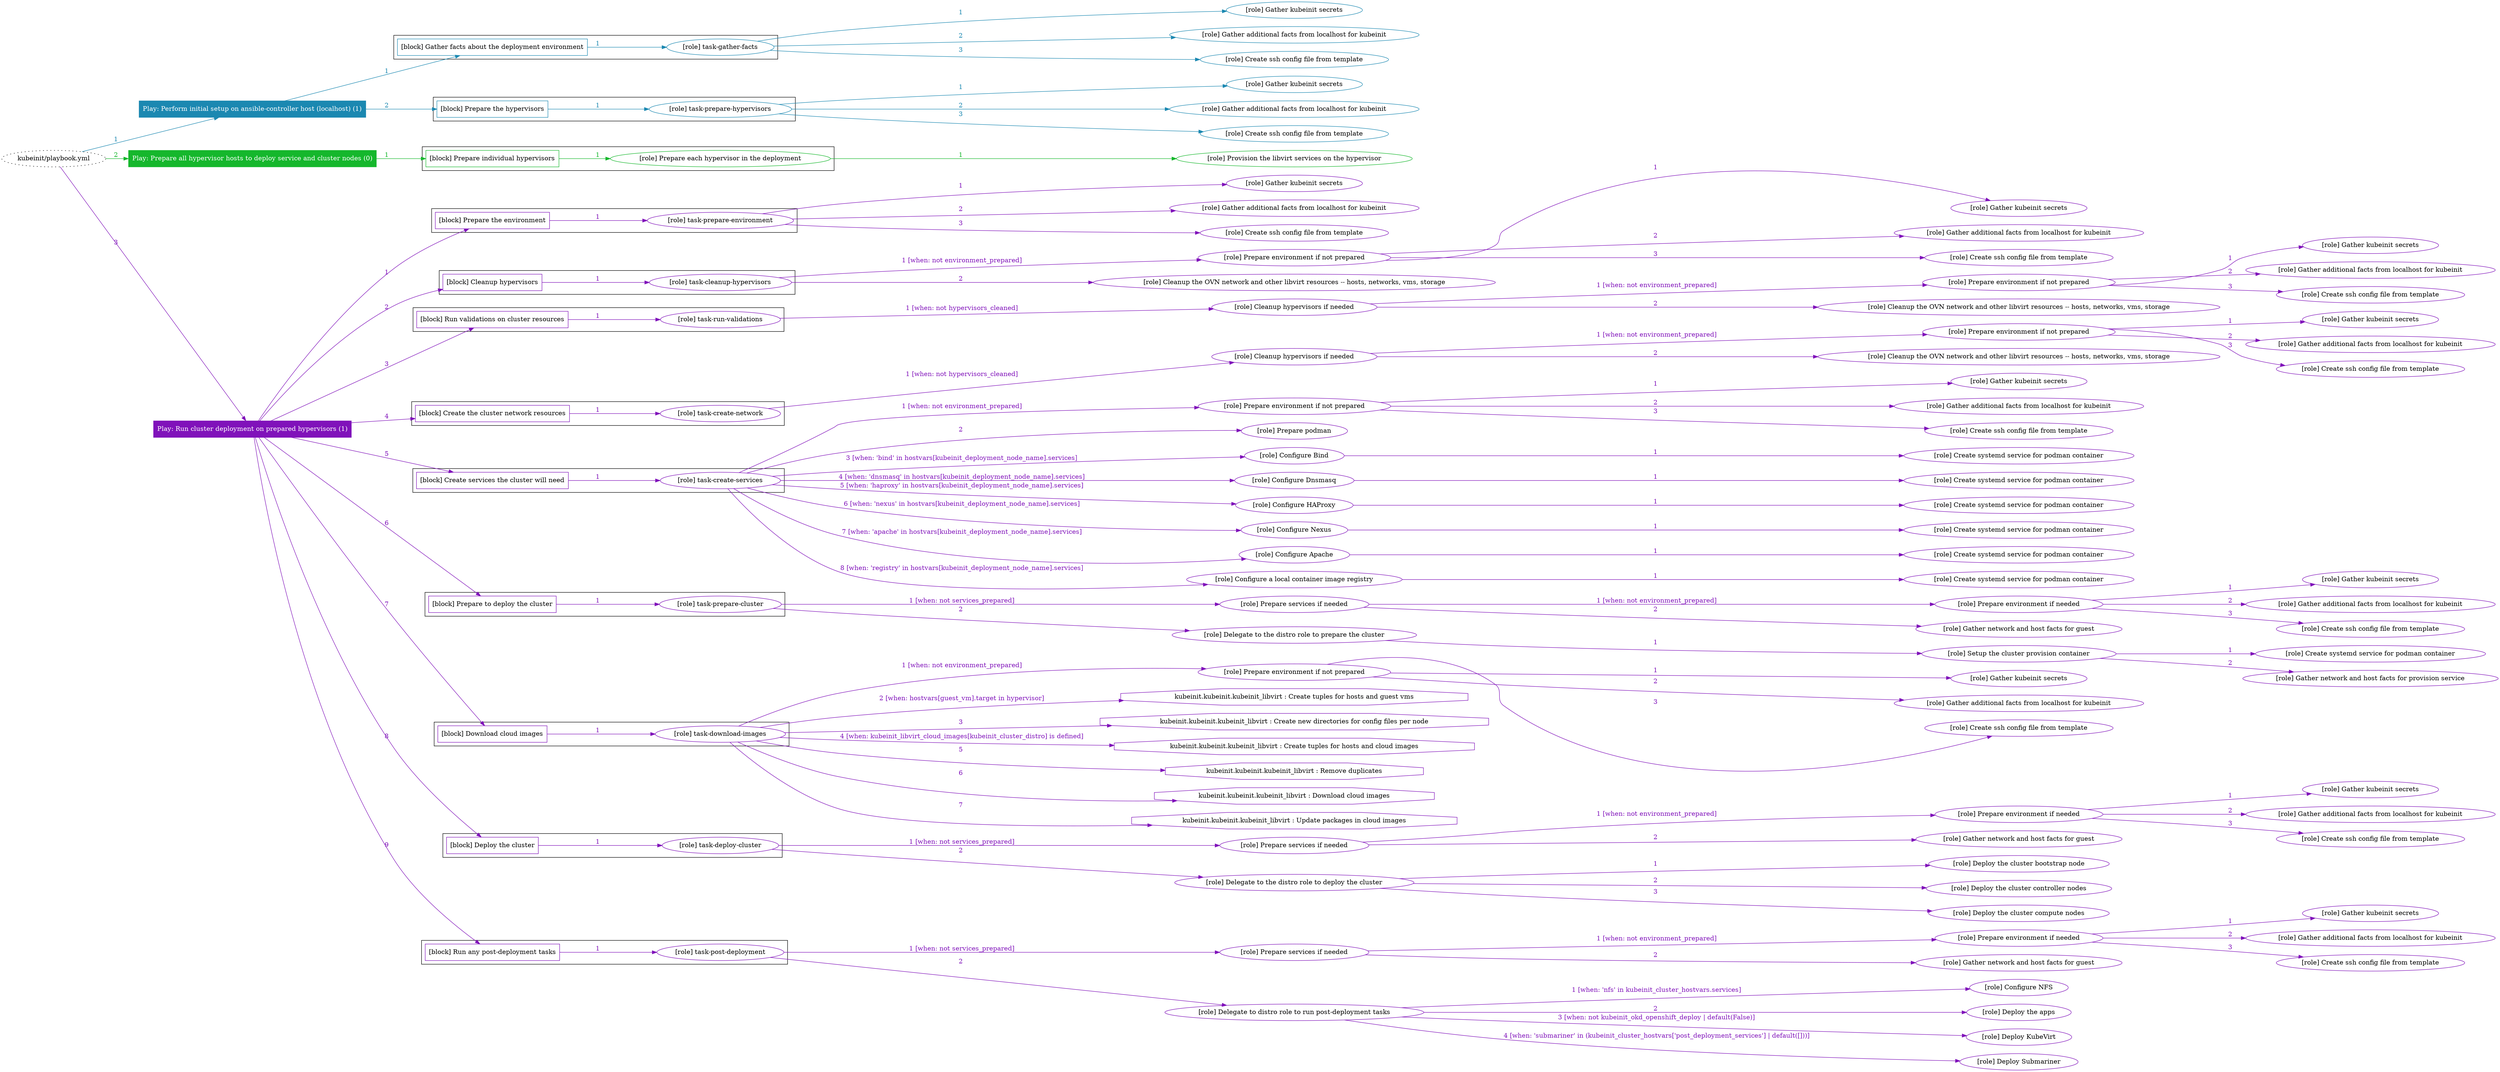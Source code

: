 digraph {
	graph [concentrate=true ordering=in rankdir=LR ratio=fill]
	edge [esep=5 sep=10]
	"kubeinit/playbook.yml" [URL="/home/runner/work/kubeinit/kubeinit/kubeinit/playbook.yml" id=playbook_808f968f style=dotted]
	play_e11da0ff [label="Play: Perform initial setup on ansible-controller host (localhost) (1)" URL="/home/runner/work/kubeinit/kubeinit/kubeinit/playbook.yml" color="#1b88b1" fontcolor="#ffffff" id=play_e11da0ff shape=box style=filled tooltip=localhost]
	"kubeinit/playbook.yml" -> play_e11da0ff [label="1 " color="#1b88b1" fontcolor="#1b88b1" id=edge_6f8fcdc9 labeltooltip="1 " tooltip="1 "]
	subgraph "Gather kubeinit secrets" {
		role_cd3b572a [label="[role] Gather kubeinit secrets" URL="/home/runner/.ansible/collections/ansible_collections/kubeinit/kubeinit/roles/kubeinit_prepare/tasks/gather_kubeinit_facts.yml" color="#1b88b1" id=role_cd3b572a tooltip="Gather kubeinit secrets"]
	}
	subgraph "Gather additional facts from localhost for kubeinit" {
		role_b2f5d07f [label="[role] Gather additional facts from localhost for kubeinit" URL="/home/runner/.ansible/collections/ansible_collections/kubeinit/kubeinit/roles/kubeinit_prepare/tasks/gather_kubeinit_facts.yml" color="#1b88b1" id=role_b2f5d07f tooltip="Gather additional facts from localhost for kubeinit"]
	}
	subgraph "Create ssh config file from template" {
		role_b0d505c8 [label="[role] Create ssh config file from template" URL="/home/runner/.ansible/collections/ansible_collections/kubeinit/kubeinit/roles/kubeinit_prepare/tasks/gather_kubeinit_facts.yml" color="#1b88b1" id=role_b0d505c8 tooltip="Create ssh config file from template"]
	}
	subgraph "task-gather-facts" {
		role_8922fb72 [label="[role] task-gather-facts" URL="/home/runner/work/kubeinit/kubeinit/kubeinit/playbook.yml" color="#1b88b1" id=role_8922fb72 tooltip="task-gather-facts"]
		role_8922fb72 -> role_cd3b572a [label="1 " color="#1b88b1" fontcolor="#1b88b1" id=edge_ecd402af labeltooltip="1 " tooltip="1 "]
		role_8922fb72 -> role_b2f5d07f [label="2 " color="#1b88b1" fontcolor="#1b88b1" id=edge_b7217010 labeltooltip="2 " tooltip="2 "]
		role_8922fb72 -> role_b0d505c8 [label="3 " color="#1b88b1" fontcolor="#1b88b1" id=edge_9035befc labeltooltip="3 " tooltip="3 "]
	}
	subgraph "Gather kubeinit secrets" {
		role_a26aeeda [label="[role] Gather kubeinit secrets" URL="/home/runner/.ansible/collections/ansible_collections/kubeinit/kubeinit/roles/kubeinit_prepare/tasks/gather_kubeinit_facts.yml" color="#1b88b1" id=role_a26aeeda tooltip="Gather kubeinit secrets"]
	}
	subgraph "Gather additional facts from localhost for kubeinit" {
		role_28d02efd [label="[role] Gather additional facts from localhost for kubeinit" URL="/home/runner/.ansible/collections/ansible_collections/kubeinit/kubeinit/roles/kubeinit_prepare/tasks/gather_kubeinit_facts.yml" color="#1b88b1" id=role_28d02efd tooltip="Gather additional facts from localhost for kubeinit"]
	}
	subgraph "Create ssh config file from template" {
		role_afa61443 [label="[role] Create ssh config file from template" URL="/home/runner/.ansible/collections/ansible_collections/kubeinit/kubeinit/roles/kubeinit_prepare/tasks/gather_kubeinit_facts.yml" color="#1b88b1" id=role_afa61443 tooltip="Create ssh config file from template"]
	}
	subgraph "task-prepare-hypervisors" {
		role_3172515d [label="[role] task-prepare-hypervisors" URL="/home/runner/work/kubeinit/kubeinit/kubeinit/playbook.yml" color="#1b88b1" id=role_3172515d tooltip="task-prepare-hypervisors"]
		role_3172515d -> role_a26aeeda [label="1 " color="#1b88b1" fontcolor="#1b88b1" id=edge_8cfb33fb labeltooltip="1 " tooltip="1 "]
		role_3172515d -> role_28d02efd [label="2 " color="#1b88b1" fontcolor="#1b88b1" id=edge_3afa0b7e labeltooltip="2 " tooltip="2 "]
		role_3172515d -> role_afa61443 [label="3 " color="#1b88b1" fontcolor="#1b88b1" id=edge_c1e21a2c labeltooltip="3 " tooltip="3 "]
	}
	subgraph "Play: Perform initial setup on ansible-controller host (localhost) (1)" {
		play_e11da0ff -> block_3fa334c1 [label=1 color="#1b88b1" fontcolor="#1b88b1" id=edge_3a05cebf labeltooltip=1 tooltip=1]
		subgraph cluster_block_3fa334c1 {
			block_3fa334c1 [label="[block] Gather facts about the deployment environment" URL="/home/runner/work/kubeinit/kubeinit/kubeinit/playbook.yml" color="#1b88b1" id=block_3fa334c1 labeltooltip="Gather facts about the deployment environment" shape=box tooltip="Gather facts about the deployment environment"]
			block_3fa334c1 -> role_8922fb72 [label="1 " color="#1b88b1" fontcolor="#1b88b1" id=edge_d641448d labeltooltip="1 " tooltip="1 "]
		}
		play_e11da0ff -> block_8a8eedd2 [label=2 color="#1b88b1" fontcolor="#1b88b1" id=edge_9c05eca5 labeltooltip=2 tooltip=2]
		subgraph cluster_block_8a8eedd2 {
			block_8a8eedd2 [label="[block] Prepare the hypervisors" URL="/home/runner/work/kubeinit/kubeinit/kubeinit/playbook.yml" color="#1b88b1" id=block_8a8eedd2 labeltooltip="Prepare the hypervisors" shape=box tooltip="Prepare the hypervisors"]
			block_8a8eedd2 -> role_3172515d [label="1 " color="#1b88b1" fontcolor="#1b88b1" id=edge_560768f7 labeltooltip="1 " tooltip="1 "]
		}
	}
	play_b10b43f5 [label="Play: Prepare all hypervisor hosts to deploy service and cluster nodes (0)" URL="/home/runner/work/kubeinit/kubeinit/kubeinit/playbook.yml" color="#15b72c" fontcolor="#ffffff" id=play_b10b43f5 shape=box style=filled tooltip="Play: Prepare all hypervisor hosts to deploy service and cluster nodes (0)"]
	"kubeinit/playbook.yml" -> play_b10b43f5 [label="2 " color="#15b72c" fontcolor="#15b72c" id=edge_9db3d7f0 labeltooltip="2 " tooltip="2 "]
	subgraph "Provision the libvirt services on the hypervisor" {
		role_5fdb1529 [label="[role] Provision the libvirt services on the hypervisor" URL="/home/runner/.ansible/collections/ansible_collections/kubeinit/kubeinit/roles/kubeinit_prepare/tasks/prepare_hypervisor.yml" color="#15b72c" id=role_5fdb1529 tooltip="Provision the libvirt services on the hypervisor"]
	}
	subgraph "Prepare each hypervisor in the deployment" {
		role_2919c35f [label="[role] Prepare each hypervisor in the deployment" URL="/home/runner/work/kubeinit/kubeinit/kubeinit/playbook.yml" color="#15b72c" id=role_2919c35f tooltip="Prepare each hypervisor in the deployment"]
		role_2919c35f -> role_5fdb1529 [label="1 " color="#15b72c" fontcolor="#15b72c" id=edge_4894a35e labeltooltip="1 " tooltip="1 "]
	}
	subgraph "Play: Prepare all hypervisor hosts to deploy service and cluster nodes (0)" {
		play_b10b43f5 -> block_de86ac71 [label=1 color="#15b72c" fontcolor="#15b72c" id=edge_b6e84be8 labeltooltip=1 tooltip=1]
		subgraph cluster_block_de86ac71 {
			block_de86ac71 [label="[block] Prepare individual hypervisors" URL="/home/runner/work/kubeinit/kubeinit/kubeinit/playbook.yml" color="#15b72c" id=block_de86ac71 labeltooltip="Prepare individual hypervisors" shape=box tooltip="Prepare individual hypervisors"]
			block_de86ac71 -> role_2919c35f [label="1 " color="#15b72c" fontcolor="#15b72c" id=edge_573da194 labeltooltip="1 " tooltip="1 "]
		}
	}
	play_d2ebeec4 [label="Play: Run cluster deployment on prepared hypervisors (1)" URL="/home/runner/work/kubeinit/kubeinit/kubeinit/playbook.yml" color="#8012ba" fontcolor="#ffffff" id=play_d2ebeec4 shape=box style=filled tooltip=localhost]
	"kubeinit/playbook.yml" -> play_d2ebeec4 [label="3 " color="#8012ba" fontcolor="#8012ba" id=edge_bb53d12d labeltooltip="3 " tooltip="3 "]
	subgraph "Gather kubeinit secrets" {
		role_8c1e237b [label="[role] Gather kubeinit secrets" URL="/home/runner/.ansible/collections/ansible_collections/kubeinit/kubeinit/roles/kubeinit_prepare/tasks/gather_kubeinit_facts.yml" color="#8012ba" id=role_8c1e237b tooltip="Gather kubeinit secrets"]
	}
	subgraph "Gather additional facts from localhost for kubeinit" {
		role_dce8b2e4 [label="[role] Gather additional facts from localhost for kubeinit" URL="/home/runner/.ansible/collections/ansible_collections/kubeinit/kubeinit/roles/kubeinit_prepare/tasks/gather_kubeinit_facts.yml" color="#8012ba" id=role_dce8b2e4 tooltip="Gather additional facts from localhost for kubeinit"]
	}
	subgraph "Create ssh config file from template" {
		role_35af14c4 [label="[role] Create ssh config file from template" URL="/home/runner/.ansible/collections/ansible_collections/kubeinit/kubeinit/roles/kubeinit_prepare/tasks/gather_kubeinit_facts.yml" color="#8012ba" id=role_35af14c4 tooltip="Create ssh config file from template"]
	}
	subgraph "task-prepare-environment" {
		role_841381cf [label="[role] task-prepare-environment" URL="/home/runner/work/kubeinit/kubeinit/kubeinit/playbook.yml" color="#8012ba" id=role_841381cf tooltip="task-prepare-environment"]
		role_841381cf -> role_8c1e237b [label="1 " color="#8012ba" fontcolor="#8012ba" id=edge_f1ba19d8 labeltooltip="1 " tooltip="1 "]
		role_841381cf -> role_dce8b2e4 [label="2 " color="#8012ba" fontcolor="#8012ba" id=edge_fbf545ed labeltooltip="2 " tooltip="2 "]
		role_841381cf -> role_35af14c4 [label="3 " color="#8012ba" fontcolor="#8012ba" id=edge_ccc5f06c labeltooltip="3 " tooltip="3 "]
	}
	subgraph "Gather kubeinit secrets" {
		role_281dfaf1 [label="[role] Gather kubeinit secrets" URL="/home/runner/.ansible/collections/ansible_collections/kubeinit/kubeinit/roles/kubeinit_prepare/tasks/gather_kubeinit_facts.yml" color="#8012ba" id=role_281dfaf1 tooltip="Gather kubeinit secrets"]
	}
	subgraph "Gather additional facts from localhost for kubeinit" {
		role_4f4a508d [label="[role] Gather additional facts from localhost for kubeinit" URL="/home/runner/.ansible/collections/ansible_collections/kubeinit/kubeinit/roles/kubeinit_prepare/tasks/gather_kubeinit_facts.yml" color="#8012ba" id=role_4f4a508d tooltip="Gather additional facts from localhost for kubeinit"]
	}
	subgraph "Create ssh config file from template" {
		role_004cee40 [label="[role] Create ssh config file from template" URL="/home/runner/.ansible/collections/ansible_collections/kubeinit/kubeinit/roles/kubeinit_prepare/tasks/gather_kubeinit_facts.yml" color="#8012ba" id=role_004cee40 tooltip="Create ssh config file from template"]
	}
	subgraph "Prepare environment if not prepared" {
		role_9d6bc688 [label="[role] Prepare environment if not prepared" URL="/home/runner/.ansible/collections/ansible_collections/kubeinit/kubeinit/roles/kubeinit_prepare/tasks/cleanup_hypervisors.yml" color="#8012ba" id=role_9d6bc688 tooltip="Prepare environment if not prepared"]
		role_9d6bc688 -> role_281dfaf1 [label="1 " color="#8012ba" fontcolor="#8012ba" id=edge_1d2c7751 labeltooltip="1 " tooltip="1 "]
		role_9d6bc688 -> role_4f4a508d [label="2 " color="#8012ba" fontcolor="#8012ba" id=edge_4efb9551 labeltooltip="2 " tooltip="2 "]
		role_9d6bc688 -> role_004cee40 [label="3 " color="#8012ba" fontcolor="#8012ba" id=edge_5d58823d labeltooltip="3 " tooltip="3 "]
	}
	subgraph "Cleanup the OVN network and other libvirt resources -- hosts, networks, vms, storage" {
		role_48cf10d3 [label="[role] Cleanup the OVN network and other libvirt resources -- hosts, networks, vms, storage" URL="/home/runner/.ansible/collections/ansible_collections/kubeinit/kubeinit/roles/kubeinit_prepare/tasks/cleanup_hypervisors.yml" color="#8012ba" id=role_48cf10d3 tooltip="Cleanup the OVN network and other libvirt resources -- hosts, networks, vms, storage"]
	}
	subgraph "task-cleanup-hypervisors" {
		role_3b3c2daa [label="[role] task-cleanup-hypervisors" URL="/home/runner/work/kubeinit/kubeinit/kubeinit/playbook.yml" color="#8012ba" id=role_3b3c2daa tooltip="task-cleanup-hypervisors"]
		role_3b3c2daa -> role_9d6bc688 [label="1 [when: not environment_prepared]" color="#8012ba" fontcolor="#8012ba" id=edge_e6d488a7 labeltooltip="1 [when: not environment_prepared]" tooltip="1 [when: not environment_prepared]"]
		role_3b3c2daa -> role_48cf10d3 [label="2 " color="#8012ba" fontcolor="#8012ba" id=edge_c1e91426 labeltooltip="2 " tooltip="2 "]
	}
	subgraph "Gather kubeinit secrets" {
		role_b82b2e1c [label="[role] Gather kubeinit secrets" URL="/home/runner/.ansible/collections/ansible_collections/kubeinit/kubeinit/roles/kubeinit_prepare/tasks/gather_kubeinit_facts.yml" color="#8012ba" id=role_b82b2e1c tooltip="Gather kubeinit secrets"]
	}
	subgraph "Gather additional facts from localhost for kubeinit" {
		role_485b5530 [label="[role] Gather additional facts from localhost for kubeinit" URL="/home/runner/.ansible/collections/ansible_collections/kubeinit/kubeinit/roles/kubeinit_prepare/tasks/gather_kubeinit_facts.yml" color="#8012ba" id=role_485b5530 tooltip="Gather additional facts from localhost for kubeinit"]
	}
	subgraph "Create ssh config file from template" {
		role_0b95f12f [label="[role] Create ssh config file from template" URL="/home/runner/.ansible/collections/ansible_collections/kubeinit/kubeinit/roles/kubeinit_prepare/tasks/gather_kubeinit_facts.yml" color="#8012ba" id=role_0b95f12f tooltip="Create ssh config file from template"]
	}
	subgraph "Prepare environment if not prepared" {
		role_c7ff88f6 [label="[role] Prepare environment if not prepared" URL="/home/runner/.ansible/collections/ansible_collections/kubeinit/kubeinit/roles/kubeinit_prepare/tasks/cleanup_hypervisors.yml" color="#8012ba" id=role_c7ff88f6 tooltip="Prepare environment if not prepared"]
		role_c7ff88f6 -> role_b82b2e1c [label="1 " color="#8012ba" fontcolor="#8012ba" id=edge_9152e4e5 labeltooltip="1 " tooltip="1 "]
		role_c7ff88f6 -> role_485b5530 [label="2 " color="#8012ba" fontcolor="#8012ba" id=edge_522dfed9 labeltooltip="2 " tooltip="2 "]
		role_c7ff88f6 -> role_0b95f12f [label="3 " color="#8012ba" fontcolor="#8012ba" id=edge_b87c72a6 labeltooltip="3 " tooltip="3 "]
	}
	subgraph "Cleanup the OVN network and other libvirt resources -- hosts, networks, vms, storage" {
		role_731f8731 [label="[role] Cleanup the OVN network and other libvirt resources -- hosts, networks, vms, storage" URL="/home/runner/.ansible/collections/ansible_collections/kubeinit/kubeinit/roles/kubeinit_prepare/tasks/cleanup_hypervisors.yml" color="#8012ba" id=role_731f8731 tooltip="Cleanup the OVN network and other libvirt resources -- hosts, networks, vms, storage"]
	}
	subgraph "Cleanup hypervisors if needed" {
		role_609c95d8 [label="[role] Cleanup hypervisors if needed" URL="/home/runner/.ansible/collections/ansible_collections/kubeinit/kubeinit/roles/kubeinit_validations/tasks/main.yml" color="#8012ba" id=role_609c95d8 tooltip="Cleanup hypervisors if needed"]
		role_609c95d8 -> role_c7ff88f6 [label="1 [when: not environment_prepared]" color="#8012ba" fontcolor="#8012ba" id=edge_b2e11093 labeltooltip="1 [when: not environment_prepared]" tooltip="1 [when: not environment_prepared]"]
		role_609c95d8 -> role_731f8731 [label="2 " color="#8012ba" fontcolor="#8012ba" id=edge_b4c9abf4 labeltooltip="2 " tooltip="2 "]
	}
	subgraph "task-run-validations" {
		role_68c7d2c8 [label="[role] task-run-validations" URL="/home/runner/work/kubeinit/kubeinit/kubeinit/playbook.yml" color="#8012ba" id=role_68c7d2c8 tooltip="task-run-validations"]
		role_68c7d2c8 -> role_609c95d8 [label="1 [when: not hypervisors_cleaned]" color="#8012ba" fontcolor="#8012ba" id=edge_ef81c8ff labeltooltip="1 [when: not hypervisors_cleaned]" tooltip="1 [when: not hypervisors_cleaned]"]
	}
	subgraph "Gather kubeinit secrets" {
		role_b1964d1f [label="[role] Gather kubeinit secrets" URL="/home/runner/.ansible/collections/ansible_collections/kubeinit/kubeinit/roles/kubeinit_prepare/tasks/gather_kubeinit_facts.yml" color="#8012ba" id=role_b1964d1f tooltip="Gather kubeinit secrets"]
	}
	subgraph "Gather additional facts from localhost for kubeinit" {
		role_238dfdbc [label="[role] Gather additional facts from localhost for kubeinit" URL="/home/runner/.ansible/collections/ansible_collections/kubeinit/kubeinit/roles/kubeinit_prepare/tasks/gather_kubeinit_facts.yml" color="#8012ba" id=role_238dfdbc tooltip="Gather additional facts from localhost for kubeinit"]
	}
	subgraph "Create ssh config file from template" {
		role_cdaa22b6 [label="[role] Create ssh config file from template" URL="/home/runner/.ansible/collections/ansible_collections/kubeinit/kubeinit/roles/kubeinit_prepare/tasks/gather_kubeinit_facts.yml" color="#8012ba" id=role_cdaa22b6 tooltip="Create ssh config file from template"]
	}
	subgraph "Prepare environment if not prepared" {
		role_879bf827 [label="[role] Prepare environment if not prepared" URL="/home/runner/.ansible/collections/ansible_collections/kubeinit/kubeinit/roles/kubeinit_prepare/tasks/cleanup_hypervisors.yml" color="#8012ba" id=role_879bf827 tooltip="Prepare environment if not prepared"]
		role_879bf827 -> role_b1964d1f [label="1 " color="#8012ba" fontcolor="#8012ba" id=edge_e3c42abb labeltooltip="1 " tooltip="1 "]
		role_879bf827 -> role_238dfdbc [label="2 " color="#8012ba" fontcolor="#8012ba" id=edge_ef37b17c labeltooltip="2 " tooltip="2 "]
		role_879bf827 -> role_cdaa22b6 [label="3 " color="#8012ba" fontcolor="#8012ba" id=edge_cdd9e4b3 labeltooltip="3 " tooltip="3 "]
	}
	subgraph "Cleanup the OVN network and other libvirt resources -- hosts, networks, vms, storage" {
		role_fb2dfdbe [label="[role] Cleanup the OVN network and other libvirt resources -- hosts, networks, vms, storage" URL="/home/runner/.ansible/collections/ansible_collections/kubeinit/kubeinit/roles/kubeinit_prepare/tasks/cleanup_hypervisors.yml" color="#8012ba" id=role_fb2dfdbe tooltip="Cleanup the OVN network and other libvirt resources -- hosts, networks, vms, storage"]
	}
	subgraph "Cleanup hypervisors if needed" {
		role_d0610aba [label="[role] Cleanup hypervisors if needed" URL="/home/runner/.ansible/collections/ansible_collections/kubeinit/kubeinit/roles/kubeinit_libvirt/tasks/create_network.yml" color="#8012ba" id=role_d0610aba tooltip="Cleanup hypervisors if needed"]
		role_d0610aba -> role_879bf827 [label="1 [when: not environment_prepared]" color="#8012ba" fontcolor="#8012ba" id=edge_8b9cde8c labeltooltip="1 [when: not environment_prepared]" tooltip="1 [when: not environment_prepared]"]
		role_d0610aba -> role_fb2dfdbe [label="2 " color="#8012ba" fontcolor="#8012ba" id=edge_71b078f7 labeltooltip="2 " tooltip="2 "]
	}
	subgraph "task-create-network" {
		role_62faafac [label="[role] task-create-network" URL="/home/runner/work/kubeinit/kubeinit/kubeinit/playbook.yml" color="#8012ba" id=role_62faafac tooltip="task-create-network"]
		role_62faafac -> role_d0610aba [label="1 [when: not hypervisors_cleaned]" color="#8012ba" fontcolor="#8012ba" id=edge_ac4b1bf3 labeltooltip="1 [when: not hypervisors_cleaned]" tooltip="1 [when: not hypervisors_cleaned]"]
	}
	subgraph "Gather kubeinit secrets" {
		role_0a85caca [label="[role] Gather kubeinit secrets" URL="/home/runner/.ansible/collections/ansible_collections/kubeinit/kubeinit/roles/kubeinit_prepare/tasks/gather_kubeinit_facts.yml" color="#8012ba" id=role_0a85caca tooltip="Gather kubeinit secrets"]
	}
	subgraph "Gather additional facts from localhost for kubeinit" {
		role_353cb81a [label="[role] Gather additional facts from localhost for kubeinit" URL="/home/runner/.ansible/collections/ansible_collections/kubeinit/kubeinit/roles/kubeinit_prepare/tasks/gather_kubeinit_facts.yml" color="#8012ba" id=role_353cb81a tooltip="Gather additional facts from localhost for kubeinit"]
	}
	subgraph "Create ssh config file from template" {
		role_ed9b4dfc [label="[role] Create ssh config file from template" URL="/home/runner/.ansible/collections/ansible_collections/kubeinit/kubeinit/roles/kubeinit_prepare/tasks/gather_kubeinit_facts.yml" color="#8012ba" id=role_ed9b4dfc tooltip="Create ssh config file from template"]
	}
	subgraph "Prepare environment if not prepared" {
		role_79c33b00 [label="[role] Prepare environment if not prepared" URL="/home/runner/.ansible/collections/ansible_collections/kubeinit/kubeinit/roles/kubeinit_services/tasks/main.yml" color="#8012ba" id=role_79c33b00 tooltip="Prepare environment if not prepared"]
		role_79c33b00 -> role_0a85caca [label="1 " color="#8012ba" fontcolor="#8012ba" id=edge_fe222f49 labeltooltip="1 " tooltip="1 "]
		role_79c33b00 -> role_353cb81a [label="2 " color="#8012ba" fontcolor="#8012ba" id=edge_275a42a2 labeltooltip="2 " tooltip="2 "]
		role_79c33b00 -> role_ed9b4dfc [label="3 " color="#8012ba" fontcolor="#8012ba" id=edge_d09ab019 labeltooltip="3 " tooltip="3 "]
	}
	subgraph "Prepare podman" {
		role_0f719305 [label="[role] Prepare podman" URL="/home/runner/.ansible/collections/ansible_collections/kubeinit/kubeinit/roles/kubeinit_services/tasks/00_create_service_pod.yml" color="#8012ba" id=role_0f719305 tooltip="Prepare podman"]
	}
	subgraph "Create systemd service for podman container" {
		role_a3b1b77d [label="[role] Create systemd service for podman container" URL="/home/runner/.ansible/collections/ansible_collections/kubeinit/kubeinit/roles/kubeinit_bind/tasks/main.yml" color="#8012ba" id=role_a3b1b77d tooltip="Create systemd service for podman container"]
	}
	subgraph "Configure Bind" {
		role_d26d0e70 [label="[role] Configure Bind" URL="/home/runner/.ansible/collections/ansible_collections/kubeinit/kubeinit/roles/kubeinit_services/tasks/start_services_containers.yml" color="#8012ba" id=role_d26d0e70 tooltip="Configure Bind"]
		role_d26d0e70 -> role_a3b1b77d [label="1 " color="#8012ba" fontcolor="#8012ba" id=edge_d2be2bcd labeltooltip="1 " tooltip="1 "]
	}
	subgraph "Create systemd service for podman container" {
		role_159d769c [label="[role] Create systemd service for podman container" URL="/home/runner/.ansible/collections/ansible_collections/kubeinit/kubeinit/roles/kubeinit_dnsmasq/tasks/main.yml" color="#8012ba" id=role_159d769c tooltip="Create systemd service for podman container"]
	}
	subgraph "Configure Dnsmasq" {
		role_1bdc5f68 [label="[role] Configure Dnsmasq" URL="/home/runner/.ansible/collections/ansible_collections/kubeinit/kubeinit/roles/kubeinit_services/tasks/start_services_containers.yml" color="#8012ba" id=role_1bdc5f68 tooltip="Configure Dnsmasq"]
		role_1bdc5f68 -> role_159d769c [label="1 " color="#8012ba" fontcolor="#8012ba" id=edge_5a96f91f labeltooltip="1 " tooltip="1 "]
	}
	subgraph "Create systemd service for podman container" {
		role_f59f6025 [label="[role] Create systemd service for podman container" URL="/home/runner/.ansible/collections/ansible_collections/kubeinit/kubeinit/roles/kubeinit_haproxy/tasks/main.yml" color="#8012ba" id=role_f59f6025 tooltip="Create systemd service for podman container"]
	}
	subgraph "Configure HAProxy" {
		role_2d00d491 [label="[role] Configure HAProxy" URL="/home/runner/.ansible/collections/ansible_collections/kubeinit/kubeinit/roles/kubeinit_services/tasks/start_services_containers.yml" color="#8012ba" id=role_2d00d491 tooltip="Configure HAProxy"]
		role_2d00d491 -> role_f59f6025 [label="1 " color="#8012ba" fontcolor="#8012ba" id=edge_67ca1c3a labeltooltip="1 " tooltip="1 "]
	}
	subgraph "Create systemd service for podman container" {
		role_c117cfc1 [label="[role] Create systemd service for podman container" URL="/home/runner/.ansible/collections/ansible_collections/kubeinit/kubeinit/roles/kubeinit_nexus/tasks/main.yml" color="#8012ba" id=role_c117cfc1 tooltip="Create systemd service for podman container"]
	}
	subgraph "Configure Nexus" {
		role_136feabd [label="[role] Configure Nexus" URL="/home/runner/.ansible/collections/ansible_collections/kubeinit/kubeinit/roles/kubeinit_services/tasks/start_services_containers.yml" color="#8012ba" id=role_136feabd tooltip="Configure Nexus"]
		role_136feabd -> role_c117cfc1 [label="1 " color="#8012ba" fontcolor="#8012ba" id=edge_23ab7f2b labeltooltip="1 " tooltip="1 "]
	}
	subgraph "Create systemd service for podman container" {
		role_ba11cf31 [label="[role] Create systemd service for podman container" URL="/home/runner/.ansible/collections/ansible_collections/kubeinit/kubeinit/roles/kubeinit_apache/tasks/main.yml" color="#8012ba" id=role_ba11cf31 tooltip="Create systemd service for podman container"]
	}
	subgraph "Configure Apache" {
		role_96f1bc80 [label="[role] Configure Apache" URL="/home/runner/.ansible/collections/ansible_collections/kubeinit/kubeinit/roles/kubeinit_services/tasks/start_services_containers.yml" color="#8012ba" id=role_96f1bc80 tooltip="Configure Apache"]
		role_96f1bc80 -> role_ba11cf31 [label="1 " color="#8012ba" fontcolor="#8012ba" id=edge_27c625cc labeltooltip="1 " tooltip="1 "]
	}
	subgraph "Create systemd service for podman container" {
		role_6d2543d8 [label="[role] Create systemd service for podman container" URL="/home/runner/.ansible/collections/ansible_collections/kubeinit/kubeinit/roles/kubeinit_registry/tasks/main.yml" color="#8012ba" id=role_6d2543d8 tooltip="Create systemd service for podman container"]
	}
	subgraph "Configure a local container image registry" {
		role_14425de0 [label="[role] Configure a local container image registry" URL="/home/runner/.ansible/collections/ansible_collections/kubeinit/kubeinit/roles/kubeinit_services/tasks/start_services_containers.yml" color="#8012ba" id=role_14425de0 tooltip="Configure a local container image registry"]
		role_14425de0 -> role_6d2543d8 [label="1 " color="#8012ba" fontcolor="#8012ba" id=edge_5fa64bd6 labeltooltip="1 " tooltip="1 "]
	}
	subgraph "task-create-services" {
		role_1a5a20e7 [label="[role] task-create-services" URL="/home/runner/work/kubeinit/kubeinit/kubeinit/playbook.yml" color="#8012ba" id=role_1a5a20e7 tooltip="task-create-services"]
		role_1a5a20e7 -> role_79c33b00 [label="1 [when: not environment_prepared]" color="#8012ba" fontcolor="#8012ba" id=edge_e4027eb1 labeltooltip="1 [when: not environment_prepared]" tooltip="1 [when: not environment_prepared]"]
		role_1a5a20e7 -> role_0f719305 [label="2 " color="#8012ba" fontcolor="#8012ba" id=edge_658bba12 labeltooltip="2 " tooltip="2 "]
		role_1a5a20e7 -> role_d26d0e70 [label="3 [when: 'bind' in hostvars[kubeinit_deployment_node_name].services]" color="#8012ba" fontcolor="#8012ba" id=edge_ad348a40 labeltooltip="3 [when: 'bind' in hostvars[kubeinit_deployment_node_name].services]" tooltip="3 [when: 'bind' in hostvars[kubeinit_deployment_node_name].services]"]
		role_1a5a20e7 -> role_1bdc5f68 [label="4 [when: 'dnsmasq' in hostvars[kubeinit_deployment_node_name].services]" color="#8012ba" fontcolor="#8012ba" id=edge_03377bb3 labeltooltip="4 [when: 'dnsmasq' in hostvars[kubeinit_deployment_node_name].services]" tooltip="4 [when: 'dnsmasq' in hostvars[kubeinit_deployment_node_name].services]"]
		role_1a5a20e7 -> role_2d00d491 [label="5 [when: 'haproxy' in hostvars[kubeinit_deployment_node_name].services]" color="#8012ba" fontcolor="#8012ba" id=edge_d5ee4fe8 labeltooltip="5 [when: 'haproxy' in hostvars[kubeinit_deployment_node_name].services]" tooltip="5 [when: 'haproxy' in hostvars[kubeinit_deployment_node_name].services]"]
		role_1a5a20e7 -> role_136feabd [label="6 [when: 'nexus' in hostvars[kubeinit_deployment_node_name].services]" color="#8012ba" fontcolor="#8012ba" id=edge_2344b954 labeltooltip="6 [when: 'nexus' in hostvars[kubeinit_deployment_node_name].services]" tooltip="6 [when: 'nexus' in hostvars[kubeinit_deployment_node_name].services]"]
		role_1a5a20e7 -> role_96f1bc80 [label="7 [when: 'apache' in hostvars[kubeinit_deployment_node_name].services]" color="#8012ba" fontcolor="#8012ba" id=edge_57b2620a labeltooltip="7 [when: 'apache' in hostvars[kubeinit_deployment_node_name].services]" tooltip="7 [when: 'apache' in hostvars[kubeinit_deployment_node_name].services]"]
		role_1a5a20e7 -> role_14425de0 [label="8 [when: 'registry' in hostvars[kubeinit_deployment_node_name].services]" color="#8012ba" fontcolor="#8012ba" id=edge_cbfd6088 labeltooltip="8 [when: 'registry' in hostvars[kubeinit_deployment_node_name].services]" tooltip="8 [when: 'registry' in hostvars[kubeinit_deployment_node_name].services]"]
	}
	subgraph "Gather kubeinit secrets" {
		role_9cc98700 [label="[role] Gather kubeinit secrets" URL="/home/runner/.ansible/collections/ansible_collections/kubeinit/kubeinit/roles/kubeinit_prepare/tasks/gather_kubeinit_facts.yml" color="#8012ba" id=role_9cc98700 tooltip="Gather kubeinit secrets"]
	}
	subgraph "Gather additional facts from localhost for kubeinit" {
		role_08f98896 [label="[role] Gather additional facts from localhost for kubeinit" URL="/home/runner/.ansible/collections/ansible_collections/kubeinit/kubeinit/roles/kubeinit_prepare/tasks/gather_kubeinit_facts.yml" color="#8012ba" id=role_08f98896 tooltip="Gather additional facts from localhost for kubeinit"]
	}
	subgraph "Create ssh config file from template" {
		role_dd318b67 [label="[role] Create ssh config file from template" URL="/home/runner/.ansible/collections/ansible_collections/kubeinit/kubeinit/roles/kubeinit_prepare/tasks/gather_kubeinit_facts.yml" color="#8012ba" id=role_dd318b67 tooltip="Create ssh config file from template"]
	}
	subgraph "Prepare environment if needed" {
		role_2c2d9606 [label="[role] Prepare environment if needed" URL="/home/runner/.ansible/collections/ansible_collections/kubeinit/kubeinit/roles/kubeinit_services/tasks/prepare_services.yml" color="#8012ba" id=role_2c2d9606 tooltip="Prepare environment if needed"]
		role_2c2d9606 -> role_9cc98700 [label="1 " color="#8012ba" fontcolor="#8012ba" id=edge_0858a79b labeltooltip="1 " tooltip="1 "]
		role_2c2d9606 -> role_08f98896 [label="2 " color="#8012ba" fontcolor="#8012ba" id=edge_3bb1f715 labeltooltip="2 " tooltip="2 "]
		role_2c2d9606 -> role_dd318b67 [label="3 " color="#8012ba" fontcolor="#8012ba" id=edge_9f7578fc labeltooltip="3 " tooltip="3 "]
	}
	subgraph "Gather network and host facts for guest" {
		role_fe13142c [label="[role] Gather network and host facts for guest" URL="/home/runner/.ansible/collections/ansible_collections/kubeinit/kubeinit/roles/kubeinit_services/tasks/prepare_services.yml" color="#8012ba" id=role_fe13142c tooltip="Gather network and host facts for guest"]
	}
	subgraph "Prepare services if needed" {
		role_8a1605d7 [label="[role] Prepare services if needed" URL="/home/runner/.ansible/collections/ansible_collections/kubeinit/kubeinit/roles/kubeinit_prepare/tasks/prepare_cluster.yml" color="#8012ba" id=role_8a1605d7 tooltip="Prepare services if needed"]
		role_8a1605d7 -> role_2c2d9606 [label="1 [when: not environment_prepared]" color="#8012ba" fontcolor="#8012ba" id=edge_5bd8a808 labeltooltip="1 [when: not environment_prepared]" tooltip="1 [when: not environment_prepared]"]
		role_8a1605d7 -> role_fe13142c [label="2 " color="#8012ba" fontcolor="#8012ba" id=edge_1f7a1b6f labeltooltip="2 " tooltip="2 "]
	}
	subgraph "Create systemd service for podman container" {
		role_16b03e30 [label="[role] Create systemd service for podman container" URL="/home/runner/.ansible/collections/ansible_collections/kubeinit/kubeinit/roles/kubeinit_services/tasks/create_provision_container.yml" color="#8012ba" id=role_16b03e30 tooltip="Create systemd service for podman container"]
	}
	subgraph "Gather network and host facts for provision service" {
		role_5ad4bb04 [label="[role] Gather network and host facts for provision service" URL="/home/runner/.ansible/collections/ansible_collections/kubeinit/kubeinit/roles/kubeinit_services/tasks/create_provision_container.yml" color="#8012ba" id=role_5ad4bb04 tooltip="Gather network and host facts for provision service"]
	}
	subgraph "Setup the cluster provision container" {
		role_2f94ad7d [label="[role] Setup the cluster provision container" URL="/home/runner/.ansible/collections/ansible_collections/kubeinit/kubeinit/roles/kubeinit_okd/tasks/prepare_cluster.yml" color="#8012ba" id=role_2f94ad7d tooltip="Setup the cluster provision container"]
		role_2f94ad7d -> role_16b03e30 [label="1 " color="#8012ba" fontcolor="#8012ba" id=edge_546534b0 labeltooltip="1 " tooltip="1 "]
		role_2f94ad7d -> role_5ad4bb04 [label="2 " color="#8012ba" fontcolor="#8012ba" id=edge_4ca7c9be labeltooltip="2 " tooltip="2 "]
	}
	subgraph "Delegate to the distro role to prepare the cluster" {
		role_2fd75b7e [label="[role] Delegate to the distro role to prepare the cluster" URL="/home/runner/.ansible/collections/ansible_collections/kubeinit/kubeinit/roles/kubeinit_prepare/tasks/prepare_cluster.yml" color="#8012ba" id=role_2fd75b7e tooltip="Delegate to the distro role to prepare the cluster"]
		role_2fd75b7e -> role_2f94ad7d [label="1 " color="#8012ba" fontcolor="#8012ba" id=edge_f8a71ccd labeltooltip="1 " tooltip="1 "]
	}
	subgraph "task-prepare-cluster" {
		role_e51b322a [label="[role] task-prepare-cluster" URL="/home/runner/work/kubeinit/kubeinit/kubeinit/playbook.yml" color="#8012ba" id=role_e51b322a tooltip="task-prepare-cluster"]
		role_e51b322a -> role_8a1605d7 [label="1 [when: not services_prepared]" color="#8012ba" fontcolor="#8012ba" id=edge_93782fb2 labeltooltip="1 [when: not services_prepared]" tooltip="1 [when: not services_prepared]"]
		role_e51b322a -> role_2fd75b7e [label="2 " color="#8012ba" fontcolor="#8012ba" id=edge_58be8299 labeltooltip="2 " tooltip="2 "]
	}
	subgraph "Gather kubeinit secrets" {
		role_14a3ee01 [label="[role] Gather kubeinit secrets" URL="/home/runner/.ansible/collections/ansible_collections/kubeinit/kubeinit/roles/kubeinit_prepare/tasks/gather_kubeinit_facts.yml" color="#8012ba" id=role_14a3ee01 tooltip="Gather kubeinit secrets"]
	}
	subgraph "Gather additional facts from localhost for kubeinit" {
		role_0a9bc342 [label="[role] Gather additional facts from localhost for kubeinit" URL="/home/runner/.ansible/collections/ansible_collections/kubeinit/kubeinit/roles/kubeinit_prepare/tasks/gather_kubeinit_facts.yml" color="#8012ba" id=role_0a9bc342 tooltip="Gather additional facts from localhost for kubeinit"]
	}
	subgraph "Create ssh config file from template" {
		role_25304f0a [label="[role] Create ssh config file from template" URL="/home/runner/.ansible/collections/ansible_collections/kubeinit/kubeinit/roles/kubeinit_prepare/tasks/gather_kubeinit_facts.yml" color="#8012ba" id=role_25304f0a tooltip="Create ssh config file from template"]
	}
	subgraph "Prepare environment if not prepared" {
		role_31defed0 [label="[role] Prepare environment if not prepared" URL="/home/runner/.ansible/collections/ansible_collections/kubeinit/kubeinit/roles/kubeinit_libvirt/tasks/download_cloud_images.yml" color="#8012ba" id=role_31defed0 tooltip="Prepare environment if not prepared"]
		role_31defed0 -> role_14a3ee01 [label="1 " color="#8012ba" fontcolor="#8012ba" id=edge_2957ad98 labeltooltip="1 " tooltip="1 "]
		role_31defed0 -> role_0a9bc342 [label="2 " color="#8012ba" fontcolor="#8012ba" id=edge_a2582ef0 labeltooltip="2 " tooltip="2 "]
		role_31defed0 -> role_25304f0a [label="3 " color="#8012ba" fontcolor="#8012ba" id=edge_b28babd1 labeltooltip="3 " tooltip="3 "]
	}
	subgraph "task-download-images" {
		role_9a7e0dd9 [label="[role] task-download-images" URL="/home/runner/work/kubeinit/kubeinit/kubeinit/playbook.yml" color="#8012ba" id=role_9a7e0dd9 tooltip="task-download-images"]
		role_9a7e0dd9 -> role_31defed0 [label="1 [when: not environment_prepared]" color="#8012ba" fontcolor="#8012ba" id=edge_829b9145 labeltooltip="1 [when: not environment_prepared]" tooltip="1 [when: not environment_prepared]"]
		task_4c50ccbe [label="kubeinit.kubeinit.kubeinit_libvirt : Create tuples for hosts and guest vms" URL="/home/runner/.ansible/collections/ansible_collections/kubeinit/kubeinit/roles/kubeinit_libvirt/tasks/download_cloud_images.yml" color="#8012ba" id=task_4c50ccbe shape=octagon tooltip="kubeinit.kubeinit.kubeinit_libvirt : Create tuples for hosts and guest vms"]
		role_9a7e0dd9 -> task_4c50ccbe [label="2 [when: hostvars[guest_vm].target in hypervisor]" color="#8012ba" fontcolor="#8012ba" id=edge_5d5f2be8 labeltooltip="2 [when: hostvars[guest_vm].target in hypervisor]" tooltip="2 [when: hostvars[guest_vm].target in hypervisor]"]
		task_f14e8456 [label="kubeinit.kubeinit.kubeinit_libvirt : Create new directories for config files per node" URL="/home/runner/.ansible/collections/ansible_collections/kubeinit/kubeinit/roles/kubeinit_libvirt/tasks/download_cloud_images.yml" color="#8012ba" id=task_f14e8456 shape=octagon tooltip="kubeinit.kubeinit.kubeinit_libvirt : Create new directories for config files per node"]
		role_9a7e0dd9 -> task_f14e8456 [label="3 " color="#8012ba" fontcolor="#8012ba" id=edge_195a436e labeltooltip="3 " tooltip="3 "]
		task_9f871cfc [label="kubeinit.kubeinit.kubeinit_libvirt : Create tuples for hosts and cloud images" URL="/home/runner/.ansible/collections/ansible_collections/kubeinit/kubeinit/roles/kubeinit_libvirt/tasks/download_cloud_images.yml" color="#8012ba" id=task_9f871cfc shape=octagon tooltip="kubeinit.kubeinit.kubeinit_libvirt : Create tuples for hosts and cloud images"]
		role_9a7e0dd9 -> task_9f871cfc [label="4 [when: kubeinit_libvirt_cloud_images[kubeinit_cluster_distro] is defined]" color="#8012ba" fontcolor="#8012ba" id=edge_96e0dc5c labeltooltip="4 [when: kubeinit_libvirt_cloud_images[kubeinit_cluster_distro] is defined]" tooltip="4 [when: kubeinit_libvirt_cloud_images[kubeinit_cluster_distro] is defined]"]
		task_69780ba0 [label="kubeinit.kubeinit.kubeinit_libvirt : Remove duplicates" URL="/home/runner/.ansible/collections/ansible_collections/kubeinit/kubeinit/roles/kubeinit_libvirt/tasks/download_cloud_images.yml" color="#8012ba" id=task_69780ba0 shape=octagon tooltip="kubeinit.kubeinit.kubeinit_libvirt : Remove duplicates"]
		role_9a7e0dd9 -> task_69780ba0 [label="5 " color="#8012ba" fontcolor="#8012ba" id=edge_33a4a067 labeltooltip="5 " tooltip="5 "]
		task_33d0ef65 [label="kubeinit.kubeinit.kubeinit_libvirt : Download cloud images" URL="/home/runner/.ansible/collections/ansible_collections/kubeinit/kubeinit/roles/kubeinit_libvirt/tasks/download_cloud_images.yml" color="#8012ba" id=task_33d0ef65 shape=octagon tooltip="kubeinit.kubeinit.kubeinit_libvirt : Download cloud images"]
		role_9a7e0dd9 -> task_33d0ef65 [label="6 " color="#8012ba" fontcolor="#8012ba" id=edge_f50a7287 labeltooltip="6 " tooltip="6 "]
		task_b28dcb04 [label="kubeinit.kubeinit.kubeinit_libvirt : Update packages in cloud images" URL="/home/runner/.ansible/collections/ansible_collections/kubeinit/kubeinit/roles/kubeinit_libvirt/tasks/download_cloud_images.yml" color="#8012ba" id=task_b28dcb04 shape=octagon tooltip="kubeinit.kubeinit.kubeinit_libvirt : Update packages in cloud images"]
		role_9a7e0dd9 -> task_b28dcb04 [label="7 " color="#8012ba" fontcolor="#8012ba" id=edge_610750aa labeltooltip="7 " tooltip="7 "]
	}
	subgraph "Gather kubeinit secrets" {
		role_a15e8d4d [label="[role] Gather kubeinit secrets" URL="/home/runner/.ansible/collections/ansible_collections/kubeinit/kubeinit/roles/kubeinit_prepare/tasks/gather_kubeinit_facts.yml" color="#8012ba" id=role_a15e8d4d tooltip="Gather kubeinit secrets"]
	}
	subgraph "Gather additional facts from localhost for kubeinit" {
		role_b5813b4f [label="[role] Gather additional facts from localhost for kubeinit" URL="/home/runner/.ansible/collections/ansible_collections/kubeinit/kubeinit/roles/kubeinit_prepare/tasks/gather_kubeinit_facts.yml" color="#8012ba" id=role_b5813b4f tooltip="Gather additional facts from localhost for kubeinit"]
	}
	subgraph "Create ssh config file from template" {
		role_e899f042 [label="[role] Create ssh config file from template" URL="/home/runner/.ansible/collections/ansible_collections/kubeinit/kubeinit/roles/kubeinit_prepare/tasks/gather_kubeinit_facts.yml" color="#8012ba" id=role_e899f042 tooltip="Create ssh config file from template"]
	}
	subgraph "Prepare environment if needed" {
		role_efa57c55 [label="[role] Prepare environment if needed" URL="/home/runner/.ansible/collections/ansible_collections/kubeinit/kubeinit/roles/kubeinit_services/tasks/prepare_services.yml" color="#8012ba" id=role_efa57c55 tooltip="Prepare environment if needed"]
		role_efa57c55 -> role_a15e8d4d [label="1 " color="#8012ba" fontcolor="#8012ba" id=edge_2e0c84e8 labeltooltip="1 " tooltip="1 "]
		role_efa57c55 -> role_b5813b4f [label="2 " color="#8012ba" fontcolor="#8012ba" id=edge_d381d68c labeltooltip="2 " tooltip="2 "]
		role_efa57c55 -> role_e899f042 [label="3 " color="#8012ba" fontcolor="#8012ba" id=edge_f9281444 labeltooltip="3 " tooltip="3 "]
	}
	subgraph "Gather network and host facts for guest" {
		role_71af9c84 [label="[role] Gather network and host facts for guest" URL="/home/runner/.ansible/collections/ansible_collections/kubeinit/kubeinit/roles/kubeinit_services/tasks/prepare_services.yml" color="#8012ba" id=role_71af9c84 tooltip="Gather network and host facts for guest"]
	}
	subgraph "Prepare services if needed" {
		role_5863ce2a [label="[role] Prepare services if needed" URL="/home/runner/.ansible/collections/ansible_collections/kubeinit/kubeinit/roles/kubeinit_prepare/tasks/deploy_cluster.yml" color="#8012ba" id=role_5863ce2a tooltip="Prepare services if needed"]
		role_5863ce2a -> role_efa57c55 [label="1 [when: not environment_prepared]" color="#8012ba" fontcolor="#8012ba" id=edge_c6c74e89 labeltooltip="1 [when: not environment_prepared]" tooltip="1 [when: not environment_prepared]"]
		role_5863ce2a -> role_71af9c84 [label="2 " color="#8012ba" fontcolor="#8012ba" id=edge_6cb12939 labeltooltip="2 " tooltip="2 "]
	}
	subgraph "Deploy the cluster bootstrap node" {
		role_b631f42d [label="[role] Deploy the cluster bootstrap node" URL="/home/runner/.ansible/collections/ansible_collections/kubeinit/kubeinit/roles/kubeinit_okd/tasks/main.yml" color="#8012ba" id=role_b631f42d tooltip="Deploy the cluster bootstrap node"]
	}
	subgraph "Deploy the cluster controller nodes" {
		role_645aed30 [label="[role] Deploy the cluster controller nodes" URL="/home/runner/.ansible/collections/ansible_collections/kubeinit/kubeinit/roles/kubeinit_okd/tasks/main.yml" color="#8012ba" id=role_645aed30 tooltip="Deploy the cluster controller nodes"]
	}
	subgraph "Deploy the cluster compute nodes" {
		role_bfae8fe5 [label="[role] Deploy the cluster compute nodes" URL="/home/runner/.ansible/collections/ansible_collections/kubeinit/kubeinit/roles/kubeinit_okd/tasks/main.yml" color="#8012ba" id=role_bfae8fe5 tooltip="Deploy the cluster compute nodes"]
	}
	subgraph "Delegate to the distro role to deploy the cluster" {
		role_fbe35915 [label="[role] Delegate to the distro role to deploy the cluster" URL="/home/runner/.ansible/collections/ansible_collections/kubeinit/kubeinit/roles/kubeinit_prepare/tasks/deploy_cluster.yml" color="#8012ba" id=role_fbe35915 tooltip="Delegate to the distro role to deploy the cluster"]
		role_fbe35915 -> role_b631f42d [label="1 " color="#8012ba" fontcolor="#8012ba" id=edge_4d7e99ea labeltooltip="1 " tooltip="1 "]
		role_fbe35915 -> role_645aed30 [label="2 " color="#8012ba" fontcolor="#8012ba" id=edge_bd1dc85c labeltooltip="2 " tooltip="2 "]
		role_fbe35915 -> role_bfae8fe5 [label="3 " color="#8012ba" fontcolor="#8012ba" id=edge_89a86588 labeltooltip="3 " tooltip="3 "]
	}
	subgraph "task-deploy-cluster" {
		role_208faf53 [label="[role] task-deploy-cluster" URL="/home/runner/work/kubeinit/kubeinit/kubeinit/playbook.yml" color="#8012ba" id=role_208faf53 tooltip="task-deploy-cluster"]
		role_208faf53 -> role_5863ce2a [label="1 [when: not services_prepared]" color="#8012ba" fontcolor="#8012ba" id=edge_a00ae5f7 labeltooltip="1 [when: not services_prepared]" tooltip="1 [when: not services_prepared]"]
		role_208faf53 -> role_fbe35915 [label="2 " color="#8012ba" fontcolor="#8012ba" id=edge_fde2aa39 labeltooltip="2 " tooltip="2 "]
	}
	subgraph "Gather kubeinit secrets" {
		role_cad55ac8 [label="[role] Gather kubeinit secrets" URL="/home/runner/.ansible/collections/ansible_collections/kubeinit/kubeinit/roles/kubeinit_prepare/tasks/gather_kubeinit_facts.yml" color="#8012ba" id=role_cad55ac8 tooltip="Gather kubeinit secrets"]
	}
	subgraph "Gather additional facts from localhost for kubeinit" {
		role_989f4cdb [label="[role] Gather additional facts from localhost for kubeinit" URL="/home/runner/.ansible/collections/ansible_collections/kubeinit/kubeinit/roles/kubeinit_prepare/tasks/gather_kubeinit_facts.yml" color="#8012ba" id=role_989f4cdb tooltip="Gather additional facts from localhost for kubeinit"]
	}
	subgraph "Create ssh config file from template" {
		role_21afd8c4 [label="[role] Create ssh config file from template" URL="/home/runner/.ansible/collections/ansible_collections/kubeinit/kubeinit/roles/kubeinit_prepare/tasks/gather_kubeinit_facts.yml" color="#8012ba" id=role_21afd8c4 tooltip="Create ssh config file from template"]
	}
	subgraph "Prepare environment if needed" {
		role_8e3ca8ca [label="[role] Prepare environment if needed" URL="/home/runner/.ansible/collections/ansible_collections/kubeinit/kubeinit/roles/kubeinit_services/tasks/prepare_services.yml" color="#8012ba" id=role_8e3ca8ca tooltip="Prepare environment if needed"]
		role_8e3ca8ca -> role_cad55ac8 [label="1 " color="#8012ba" fontcolor="#8012ba" id=edge_e7cd758d labeltooltip="1 " tooltip="1 "]
		role_8e3ca8ca -> role_989f4cdb [label="2 " color="#8012ba" fontcolor="#8012ba" id=edge_47349898 labeltooltip="2 " tooltip="2 "]
		role_8e3ca8ca -> role_21afd8c4 [label="3 " color="#8012ba" fontcolor="#8012ba" id=edge_0615cde6 labeltooltip="3 " tooltip="3 "]
	}
	subgraph "Gather network and host facts for guest" {
		role_74b69f20 [label="[role] Gather network and host facts for guest" URL="/home/runner/.ansible/collections/ansible_collections/kubeinit/kubeinit/roles/kubeinit_services/tasks/prepare_services.yml" color="#8012ba" id=role_74b69f20 tooltip="Gather network and host facts for guest"]
	}
	subgraph "Prepare services if needed" {
		role_1443038f [label="[role] Prepare services if needed" URL="/home/runner/.ansible/collections/ansible_collections/kubeinit/kubeinit/roles/kubeinit_prepare/tasks/post_deployment.yml" color="#8012ba" id=role_1443038f tooltip="Prepare services if needed"]
		role_1443038f -> role_8e3ca8ca [label="1 [when: not environment_prepared]" color="#8012ba" fontcolor="#8012ba" id=edge_ae08f1df labeltooltip="1 [when: not environment_prepared]" tooltip="1 [when: not environment_prepared]"]
		role_1443038f -> role_74b69f20 [label="2 " color="#8012ba" fontcolor="#8012ba" id=edge_b55427db labeltooltip="2 " tooltip="2 "]
	}
	subgraph "Configure NFS" {
		role_77a8fd77 [label="[role] Configure NFS" URL="/home/runner/.ansible/collections/ansible_collections/kubeinit/kubeinit/roles/kubeinit_okd/tasks/post_deployment_tasks.yml" color="#8012ba" id=role_77a8fd77 tooltip="Configure NFS"]
	}
	subgraph "Deploy the apps" {
		role_6ed66b49 [label="[role] Deploy the apps" URL="/home/runner/.ansible/collections/ansible_collections/kubeinit/kubeinit/roles/kubeinit_okd/tasks/post_deployment_tasks.yml" color="#8012ba" id=role_6ed66b49 tooltip="Deploy the apps"]
	}
	subgraph "Deploy KubeVirt" {
		role_ad853e2c [label="[role] Deploy KubeVirt" URL="/home/runner/.ansible/collections/ansible_collections/kubeinit/kubeinit/roles/kubeinit_okd/tasks/post_deployment_tasks.yml" color="#8012ba" id=role_ad853e2c tooltip="Deploy KubeVirt"]
	}
	subgraph "Deploy Submariner" {
		role_5b9910ed [label="[role] Deploy Submariner" URL="/home/runner/.ansible/collections/ansible_collections/kubeinit/kubeinit/roles/kubeinit_okd/tasks/post_deployment_tasks.yml" color="#8012ba" id=role_5b9910ed tooltip="Deploy Submariner"]
	}
	subgraph "Delegate to distro role to run post-deployment tasks" {
		role_563fc899 [label="[role] Delegate to distro role to run post-deployment tasks" URL="/home/runner/.ansible/collections/ansible_collections/kubeinit/kubeinit/roles/kubeinit_prepare/tasks/post_deployment.yml" color="#8012ba" id=role_563fc899 tooltip="Delegate to distro role to run post-deployment tasks"]
		role_563fc899 -> role_77a8fd77 [label="1 [when: 'nfs' in kubeinit_cluster_hostvars.services]" color="#8012ba" fontcolor="#8012ba" id=edge_7eb4f080 labeltooltip="1 [when: 'nfs' in kubeinit_cluster_hostvars.services]" tooltip="1 [when: 'nfs' in kubeinit_cluster_hostvars.services]"]
		role_563fc899 -> role_6ed66b49 [label="2 " color="#8012ba" fontcolor="#8012ba" id=edge_2eb4468e labeltooltip="2 " tooltip="2 "]
		role_563fc899 -> role_ad853e2c [label="3 [when: not kubeinit_okd_openshift_deploy | default(False)]" color="#8012ba" fontcolor="#8012ba" id=edge_0ff85541 labeltooltip="3 [when: not kubeinit_okd_openshift_deploy | default(False)]" tooltip="3 [when: not kubeinit_okd_openshift_deploy | default(False)]"]
		role_563fc899 -> role_5b9910ed [label="4 [when: 'submariner' in (kubeinit_cluster_hostvars['post_deployment_services'] | default([]))]" color="#8012ba" fontcolor="#8012ba" id=edge_813bb865 labeltooltip="4 [when: 'submariner' in (kubeinit_cluster_hostvars['post_deployment_services'] | default([]))]" tooltip="4 [when: 'submariner' in (kubeinit_cluster_hostvars['post_deployment_services'] | default([]))]"]
	}
	subgraph "task-post-deployment" {
		role_385e46d0 [label="[role] task-post-deployment" URL="/home/runner/work/kubeinit/kubeinit/kubeinit/playbook.yml" color="#8012ba" id=role_385e46d0 tooltip="task-post-deployment"]
		role_385e46d0 -> role_1443038f [label="1 [when: not services_prepared]" color="#8012ba" fontcolor="#8012ba" id=edge_50c282af labeltooltip="1 [when: not services_prepared]" tooltip="1 [when: not services_prepared]"]
		role_385e46d0 -> role_563fc899 [label="2 " color="#8012ba" fontcolor="#8012ba" id=edge_8bc4c204 labeltooltip="2 " tooltip="2 "]
	}
	subgraph "Play: Run cluster deployment on prepared hypervisors (1)" {
		play_d2ebeec4 -> block_48437bfc [label=1 color="#8012ba" fontcolor="#8012ba" id=edge_ac9f33a5 labeltooltip=1 tooltip=1]
		subgraph cluster_block_48437bfc {
			block_48437bfc [label="[block] Prepare the environment" URL="/home/runner/work/kubeinit/kubeinit/kubeinit/playbook.yml" color="#8012ba" id=block_48437bfc labeltooltip="Prepare the environment" shape=box tooltip="Prepare the environment"]
			block_48437bfc -> role_841381cf [label="1 " color="#8012ba" fontcolor="#8012ba" id=edge_6e713d82 labeltooltip="1 " tooltip="1 "]
		}
		play_d2ebeec4 -> block_ce71db3c [label=2 color="#8012ba" fontcolor="#8012ba" id=edge_02c49d0b labeltooltip=2 tooltip=2]
		subgraph cluster_block_ce71db3c {
			block_ce71db3c [label="[block] Cleanup hypervisors" URL="/home/runner/work/kubeinit/kubeinit/kubeinit/playbook.yml" color="#8012ba" id=block_ce71db3c labeltooltip="Cleanup hypervisors" shape=box tooltip="Cleanup hypervisors"]
			block_ce71db3c -> role_3b3c2daa [label="1 " color="#8012ba" fontcolor="#8012ba" id=edge_2c5e7372 labeltooltip="1 " tooltip="1 "]
		}
		play_d2ebeec4 -> block_2ef7c69d [label=3 color="#8012ba" fontcolor="#8012ba" id=edge_2439a426 labeltooltip=3 tooltip=3]
		subgraph cluster_block_2ef7c69d {
			block_2ef7c69d [label="[block] Run validations on cluster resources" URL="/home/runner/work/kubeinit/kubeinit/kubeinit/playbook.yml" color="#8012ba" id=block_2ef7c69d labeltooltip="Run validations on cluster resources" shape=box tooltip="Run validations on cluster resources"]
			block_2ef7c69d -> role_68c7d2c8 [label="1 " color="#8012ba" fontcolor="#8012ba" id=edge_82802a50 labeltooltip="1 " tooltip="1 "]
		}
		play_d2ebeec4 -> block_2631b5e4 [label=4 color="#8012ba" fontcolor="#8012ba" id=edge_7c4951f0 labeltooltip=4 tooltip=4]
		subgraph cluster_block_2631b5e4 {
			block_2631b5e4 [label="[block] Create the cluster network resources" URL="/home/runner/work/kubeinit/kubeinit/kubeinit/playbook.yml" color="#8012ba" id=block_2631b5e4 labeltooltip="Create the cluster network resources" shape=box tooltip="Create the cluster network resources"]
			block_2631b5e4 -> role_62faafac [label="1 " color="#8012ba" fontcolor="#8012ba" id=edge_e46251db labeltooltip="1 " tooltip="1 "]
		}
		play_d2ebeec4 -> block_e0228222 [label=5 color="#8012ba" fontcolor="#8012ba" id=edge_2fbe49ed labeltooltip=5 tooltip=5]
		subgraph cluster_block_e0228222 {
			block_e0228222 [label="[block] Create services the cluster will need" URL="/home/runner/work/kubeinit/kubeinit/kubeinit/playbook.yml" color="#8012ba" id=block_e0228222 labeltooltip="Create services the cluster will need" shape=box tooltip="Create services the cluster will need"]
			block_e0228222 -> role_1a5a20e7 [label="1 " color="#8012ba" fontcolor="#8012ba" id=edge_2d676765 labeltooltip="1 " tooltip="1 "]
		}
		play_d2ebeec4 -> block_9b17e28f [label=6 color="#8012ba" fontcolor="#8012ba" id=edge_6a9dc8e3 labeltooltip=6 tooltip=6]
		subgraph cluster_block_9b17e28f {
			block_9b17e28f [label="[block] Prepare to deploy the cluster" URL="/home/runner/work/kubeinit/kubeinit/kubeinit/playbook.yml" color="#8012ba" id=block_9b17e28f labeltooltip="Prepare to deploy the cluster" shape=box tooltip="Prepare to deploy the cluster"]
			block_9b17e28f -> role_e51b322a [label="1 " color="#8012ba" fontcolor="#8012ba" id=edge_bafbb7f2 labeltooltip="1 " tooltip="1 "]
		}
		play_d2ebeec4 -> block_32421269 [label=7 color="#8012ba" fontcolor="#8012ba" id=edge_8a28e6be labeltooltip=7 tooltip=7]
		subgraph cluster_block_32421269 {
			block_32421269 [label="[block] Download cloud images" URL="/home/runner/work/kubeinit/kubeinit/kubeinit/playbook.yml" color="#8012ba" id=block_32421269 labeltooltip="Download cloud images" shape=box tooltip="Download cloud images"]
			block_32421269 -> role_9a7e0dd9 [label="1 " color="#8012ba" fontcolor="#8012ba" id=edge_6b450130 labeltooltip="1 " tooltip="1 "]
		}
		play_d2ebeec4 -> block_4f0ebb85 [label=8 color="#8012ba" fontcolor="#8012ba" id=edge_43110792 labeltooltip=8 tooltip=8]
		subgraph cluster_block_4f0ebb85 {
			block_4f0ebb85 [label="[block] Deploy the cluster" URL="/home/runner/work/kubeinit/kubeinit/kubeinit/playbook.yml" color="#8012ba" id=block_4f0ebb85 labeltooltip="Deploy the cluster" shape=box tooltip="Deploy the cluster"]
			block_4f0ebb85 -> role_208faf53 [label="1 " color="#8012ba" fontcolor="#8012ba" id=edge_3d2982bb labeltooltip="1 " tooltip="1 "]
		}
		play_d2ebeec4 -> block_f2969292 [label=9 color="#8012ba" fontcolor="#8012ba" id=edge_4ca78e3b labeltooltip=9 tooltip=9]
		subgraph cluster_block_f2969292 {
			block_f2969292 [label="[block] Run any post-deployment tasks" URL="/home/runner/work/kubeinit/kubeinit/kubeinit/playbook.yml" color="#8012ba" id=block_f2969292 labeltooltip="Run any post-deployment tasks" shape=box tooltip="Run any post-deployment tasks"]
			block_f2969292 -> role_385e46d0 [label="1 " color="#8012ba" fontcolor="#8012ba" id=edge_3f038dc6 labeltooltip="1 " tooltip="1 "]
		}
	}
}
